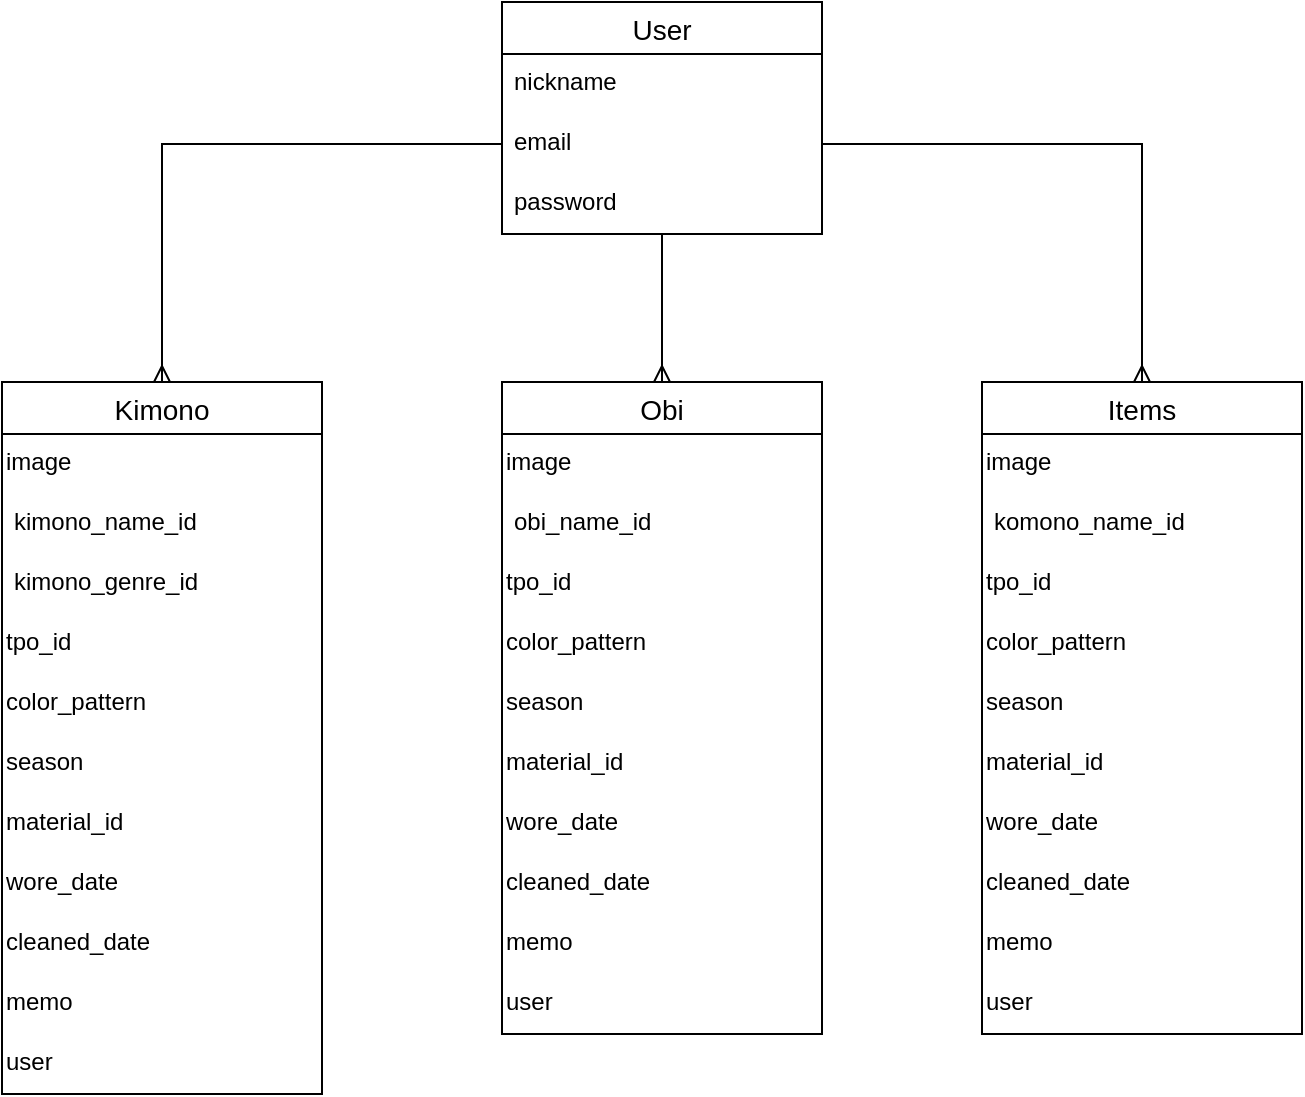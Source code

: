 <mxfile version="13.6.5">
    <diagram id="UpYTTQYIfCSQ8dQL7PRC" name="ページ1">
        <mxGraphModel dx="266" dy="635" grid="1" gridSize="10" guides="1" tooltips="1" connect="1" arrows="1" fold="1" page="1" pageScale="1" pageWidth="827" pageHeight="1169" math="0" shadow="0">
            <root>
                <mxCell id="0"/>
                <mxCell id="1" parent="0"/>
                <mxCell id="6" value="Kimono" style="swimlane;fontStyle=0;childLayout=stackLayout;horizontal=1;startSize=26;horizontalStack=0;resizeParent=1;resizeParentMax=0;resizeLast=0;collapsible=1;marginBottom=0;align=center;fontSize=14;" parent="1" vertex="1">
                    <mxGeometry x="60" y="240" width="160" height="356" as="geometry"/>
                </mxCell>
                <mxCell id="18" value="&lt;font face=&quot;helvetica&quot;&gt;image&lt;/font&gt;" style="text;whiteSpace=wrap;html=1;" parent="6" vertex="1">
                    <mxGeometry y="26" width="160" height="30" as="geometry"/>
                </mxCell>
                <mxCell id="7" value="kimono_name_id" style="text;strokeColor=none;fillColor=none;spacingLeft=4;spacingRight=4;overflow=hidden;rotatable=0;points=[[0,0.5],[1,0.5]];portConstraint=eastwest;fontSize=12;" parent="6" vertex="1">
                    <mxGeometry y="56" width="160" height="30" as="geometry"/>
                </mxCell>
                <mxCell id="9" value="kimono_genre_id" style="text;strokeColor=none;fillColor=none;spacingLeft=4;spacingRight=4;overflow=hidden;rotatable=0;points=[[0,0.5],[1,0.5]];portConstraint=eastwest;fontSize=12;" parent="6" vertex="1">
                    <mxGeometry y="86" width="160" height="30" as="geometry"/>
                </mxCell>
                <mxCell id="10" value="&lt;font face=&quot;helvetica&quot;&gt;tpo_id&lt;/font&gt;" style="text;whiteSpace=wrap;html=1;" parent="6" vertex="1">
                    <mxGeometry y="116" width="160" height="30" as="geometry"/>
                </mxCell>
                <mxCell id="11" value="&lt;font face=&quot;helvetica&quot;&gt;color_pattern&lt;/font&gt;" style="text;whiteSpace=wrap;html=1;" parent="6" vertex="1">
                    <mxGeometry y="146" width="160" height="30" as="geometry"/>
                </mxCell>
                <mxCell id="12" value="&lt;font face=&quot;helvetica&quot;&gt;season&lt;/font&gt;" style="text;whiteSpace=wrap;html=1;" parent="6" vertex="1">
                    <mxGeometry y="176" width="160" height="30" as="geometry"/>
                </mxCell>
                <mxCell id="13" value="&lt;font face=&quot;helvetica&quot;&gt;material_id&lt;/font&gt;" style="text;whiteSpace=wrap;html=1;" parent="6" vertex="1">
                    <mxGeometry y="206" width="160" height="30" as="geometry"/>
                </mxCell>
                <mxCell id="16" value="&lt;font face=&quot;helvetica&quot;&gt;wore_date&lt;/font&gt;" style="text;whiteSpace=wrap;html=1;" parent="6" vertex="1">
                    <mxGeometry y="236" width="160" height="30" as="geometry"/>
                </mxCell>
                <mxCell id="17" value="&lt;font face=&quot;helvetica&quot;&gt;cleaned_date&lt;/font&gt;" style="text;whiteSpace=wrap;html=1;" parent="6" vertex="1">
                    <mxGeometry y="266" width="160" height="30" as="geometry"/>
                </mxCell>
                <mxCell id="15" value="&lt;font face=&quot;helvetica&quot;&gt;memo&lt;/font&gt;" style="text;whiteSpace=wrap;html=1;" parent="6" vertex="1">
                    <mxGeometry y="296" width="160" height="30" as="geometry"/>
                </mxCell>
                <mxCell id="19" value="&lt;font face=&quot;helvetica&quot;&gt;user&lt;/font&gt;" style="text;whiteSpace=wrap;html=1;" parent="6" vertex="1">
                    <mxGeometry y="326" width="160" height="30" as="geometry"/>
                </mxCell>
                <mxCell id="20" value="Obi" style="swimlane;fontStyle=0;childLayout=stackLayout;horizontal=1;startSize=26;horizontalStack=0;resizeParent=1;resizeParentMax=0;resizeLast=0;collapsible=1;marginBottom=0;align=center;fontSize=14;" parent="1" vertex="1">
                    <mxGeometry x="310" y="240" width="160" height="326" as="geometry"/>
                </mxCell>
                <mxCell id="21" value="&lt;font face=&quot;helvetica&quot;&gt;image&lt;/font&gt;" style="text;whiteSpace=wrap;html=1;" parent="20" vertex="1">
                    <mxGeometry y="26" width="160" height="30" as="geometry"/>
                </mxCell>
                <mxCell id="22" value="obi_name_id" style="text;strokeColor=none;fillColor=none;spacingLeft=4;spacingRight=4;overflow=hidden;rotatable=0;points=[[0,0.5],[1,0.5]];portConstraint=eastwest;fontSize=12;" parent="20" vertex="1">
                    <mxGeometry y="56" width="160" height="30" as="geometry"/>
                </mxCell>
                <mxCell id="24" value="&lt;font face=&quot;helvetica&quot;&gt;tpo_id&lt;/font&gt;" style="text;whiteSpace=wrap;html=1;" parent="20" vertex="1">
                    <mxGeometry y="86" width="160" height="30" as="geometry"/>
                </mxCell>
                <mxCell id="25" value="&lt;font face=&quot;helvetica&quot;&gt;color_pattern&lt;/font&gt;" style="text;whiteSpace=wrap;html=1;" parent="20" vertex="1">
                    <mxGeometry y="116" width="160" height="30" as="geometry"/>
                </mxCell>
                <mxCell id="26" value="&lt;font face=&quot;helvetica&quot;&gt;season&lt;/font&gt;" style="text;whiteSpace=wrap;html=1;" parent="20" vertex="1">
                    <mxGeometry y="146" width="160" height="30" as="geometry"/>
                </mxCell>
                <mxCell id="27" value="&lt;font face=&quot;helvetica&quot;&gt;material_id&lt;/font&gt;" style="text;whiteSpace=wrap;html=1;" parent="20" vertex="1">
                    <mxGeometry y="176" width="160" height="30" as="geometry"/>
                </mxCell>
                <mxCell id="28" value="&lt;font face=&quot;helvetica&quot;&gt;wore_date&lt;/font&gt;" style="text;whiteSpace=wrap;html=1;" parent="20" vertex="1">
                    <mxGeometry y="206" width="160" height="30" as="geometry"/>
                </mxCell>
                <mxCell id="29" value="&lt;font face=&quot;helvetica&quot;&gt;cleaned_date&lt;/font&gt;" style="text;whiteSpace=wrap;html=1;" parent="20" vertex="1">
                    <mxGeometry y="236" width="160" height="30" as="geometry"/>
                </mxCell>
                <mxCell id="30" value="&lt;font face=&quot;helvetica&quot;&gt;memo&lt;/font&gt;" style="text;whiteSpace=wrap;html=1;" parent="20" vertex="1">
                    <mxGeometry y="266" width="160" height="30" as="geometry"/>
                </mxCell>
                <mxCell id="31" value="&lt;font face=&quot;helvetica&quot;&gt;user&lt;/font&gt;" style="text;whiteSpace=wrap;html=1;" parent="20" vertex="1">
                    <mxGeometry y="296" width="160" height="30" as="geometry"/>
                </mxCell>
                <mxCell id="32" value="Items" style="swimlane;fontStyle=0;childLayout=stackLayout;horizontal=1;startSize=26;horizontalStack=0;resizeParent=1;resizeParentMax=0;resizeLast=0;collapsible=1;marginBottom=0;align=center;fontSize=14;" parent="1" vertex="1">
                    <mxGeometry x="550" y="240" width="160" height="326" as="geometry"/>
                </mxCell>
                <mxCell id="33" value="&lt;font face=&quot;helvetica&quot;&gt;image&lt;/font&gt;" style="text;whiteSpace=wrap;html=1;" parent="32" vertex="1">
                    <mxGeometry y="26" width="160" height="30" as="geometry"/>
                </mxCell>
                <mxCell id="34" value="komono_name_id" style="text;strokeColor=none;fillColor=none;spacingLeft=4;spacingRight=4;overflow=hidden;rotatable=0;points=[[0,0.5],[1,0.5]];portConstraint=eastwest;fontSize=12;" parent="32" vertex="1">
                    <mxGeometry y="56" width="160" height="30" as="geometry"/>
                </mxCell>
                <mxCell id="36" value="&lt;font face=&quot;helvetica&quot;&gt;tpo_id&lt;/font&gt;" style="text;whiteSpace=wrap;html=1;" parent="32" vertex="1">
                    <mxGeometry y="86" width="160" height="30" as="geometry"/>
                </mxCell>
                <mxCell id="37" value="&lt;font face=&quot;helvetica&quot;&gt;color_pattern&lt;/font&gt;" style="text;whiteSpace=wrap;html=1;" parent="32" vertex="1">
                    <mxGeometry y="116" width="160" height="30" as="geometry"/>
                </mxCell>
                <mxCell id="38" value="&lt;font face=&quot;helvetica&quot;&gt;season&lt;/font&gt;" style="text;whiteSpace=wrap;html=1;" parent="32" vertex="1">
                    <mxGeometry y="146" width="160" height="30" as="geometry"/>
                </mxCell>
                <mxCell id="39" value="&lt;font face=&quot;helvetica&quot;&gt;material_id&lt;/font&gt;" style="text;whiteSpace=wrap;html=1;" parent="32" vertex="1">
                    <mxGeometry y="176" width="160" height="30" as="geometry"/>
                </mxCell>
                <mxCell id="40" value="&lt;font face=&quot;helvetica&quot;&gt;wore_date&lt;/font&gt;" style="text;whiteSpace=wrap;html=1;" parent="32" vertex="1">
                    <mxGeometry y="206" width="160" height="30" as="geometry"/>
                </mxCell>
                <mxCell id="41" value="&lt;font face=&quot;helvetica&quot;&gt;cleaned_date&lt;/font&gt;" style="text;whiteSpace=wrap;html=1;" parent="32" vertex="1">
                    <mxGeometry y="236" width="160" height="30" as="geometry"/>
                </mxCell>
                <mxCell id="42" value="&lt;font face=&quot;helvetica&quot;&gt;memo&lt;/font&gt;" style="text;whiteSpace=wrap;html=1;" parent="32" vertex="1">
                    <mxGeometry y="266" width="160" height="30" as="geometry"/>
                </mxCell>
                <mxCell id="43" value="&lt;font face=&quot;helvetica&quot;&gt;user&lt;/font&gt;" style="text;whiteSpace=wrap;html=1;" parent="32" vertex="1">
                    <mxGeometry y="296" width="160" height="30" as="geometry"/>
                </mxCell>
                <mxCell id="44" style="edgeStyle=orthogonalEdgeStyle;rounded=0;orthogonalLoop=1;jettySize=auto;html=1;entryX=0.5;entryY=0;entryDx=0;entryDy=0;endArrow=ERmany;endFill=0;" parent="1" source="2" target="20" edge="1">
                    <mxGeometry relative="1" as="geometry">
                        <mxPoint x="390" y="230" as="targetPoint"/>
                    </mxGeometry>
                </mxCell>
                <mxCell id="2" value="User" style="swimlane;fontStyle=0;childLayout=stackLayout;horizontal=1;startSize=26;horizontalStack=0;resizeParent=1;resizeParentMax=0;resizeLast=0;collapsible=1;marginBottom=0;align=center;fontSize=14;" parent="1" vertex="1">
                    <mxGeometry x="310" y="50" width="160" height="116" as="geometry"/>
                </mxCell>
                <mxCell id="3" value="nickname" style="text;strokeColor=none;fillColor=none;spacingLeft=4;spacingRight=4;overflow=hidden;rotatable=0;points=[[0,0.5],[1,0.5]];portConstraint=eastwest;fontSize=12;" parent="2" vertex="1">
                    <mxGeometry y="26" width="160" height="30" as="geometry"/>
                </mxCell>
                <mxCell id="4" value="email" style="text;strokeColor=none;fillColor=none;spacingLeft=4;spacingRight=4;overflow=hidden;rotatable=0;points=[[0,0.5],[1,0.5]];portConstraint=eastwest;fontSize=12;" parent="2" vertex="1">
                    <mxGeometry y="56" width="160" height="30" as="geometry"/>
                </mxCell>
                <mxCell id="5" value="password" style="text;strokeColor=none;fillColor=none;spacingLeft=4;spacingRight=4;overflow=hidden;rotatable=0;points=[[0,0.5],[1,0.5]];portConstraint=eastwest;fontSize=12;" parent="2" vertex="1">
                    <mxGeometry y="86" width="160" height="30" as="geometry"/>
                </mxCell>
                <mxCell id="46" style="edgeStyle=orthogonalEdgeStyle;rounded=0;orthogonalLoop=1;jettySize=auto;html=1;exitX=0;exitY=0.5;exitDx=0;exitDy=0;endArrow=ERmany;endFill=0;entryX=0.5;entryY=0;entryDx=0;entryDy=0;" parent="1" source="4" target="6" edge="1">
                    <mxGeometry relative="1" as="geometry">
                        <mxPoint x="140" y="230" as="targetPoint"/>
                    </mxGeometry>
                </mxCell>
                <mxCell id="47" style="edgeStyle=orthogonalEdgeStyle;rounded=0;orthogonalLoop=1;jettySize=auto;html=1;exitX=1;exitY=0.5;exitDx=0;exitDy=0;endArrow=ERmany;endFill=0;" parent="1" source="4" target="32" edge="1">
                    <mxGeometry relative="1" as="geometry">
                        <mxPoint x="630" y="230" as="targetPoint"/>
                    </mxGeometry>
                </mxCell>
            </root>
        </mxGraphModel>
    </diagram>
</mxfile>